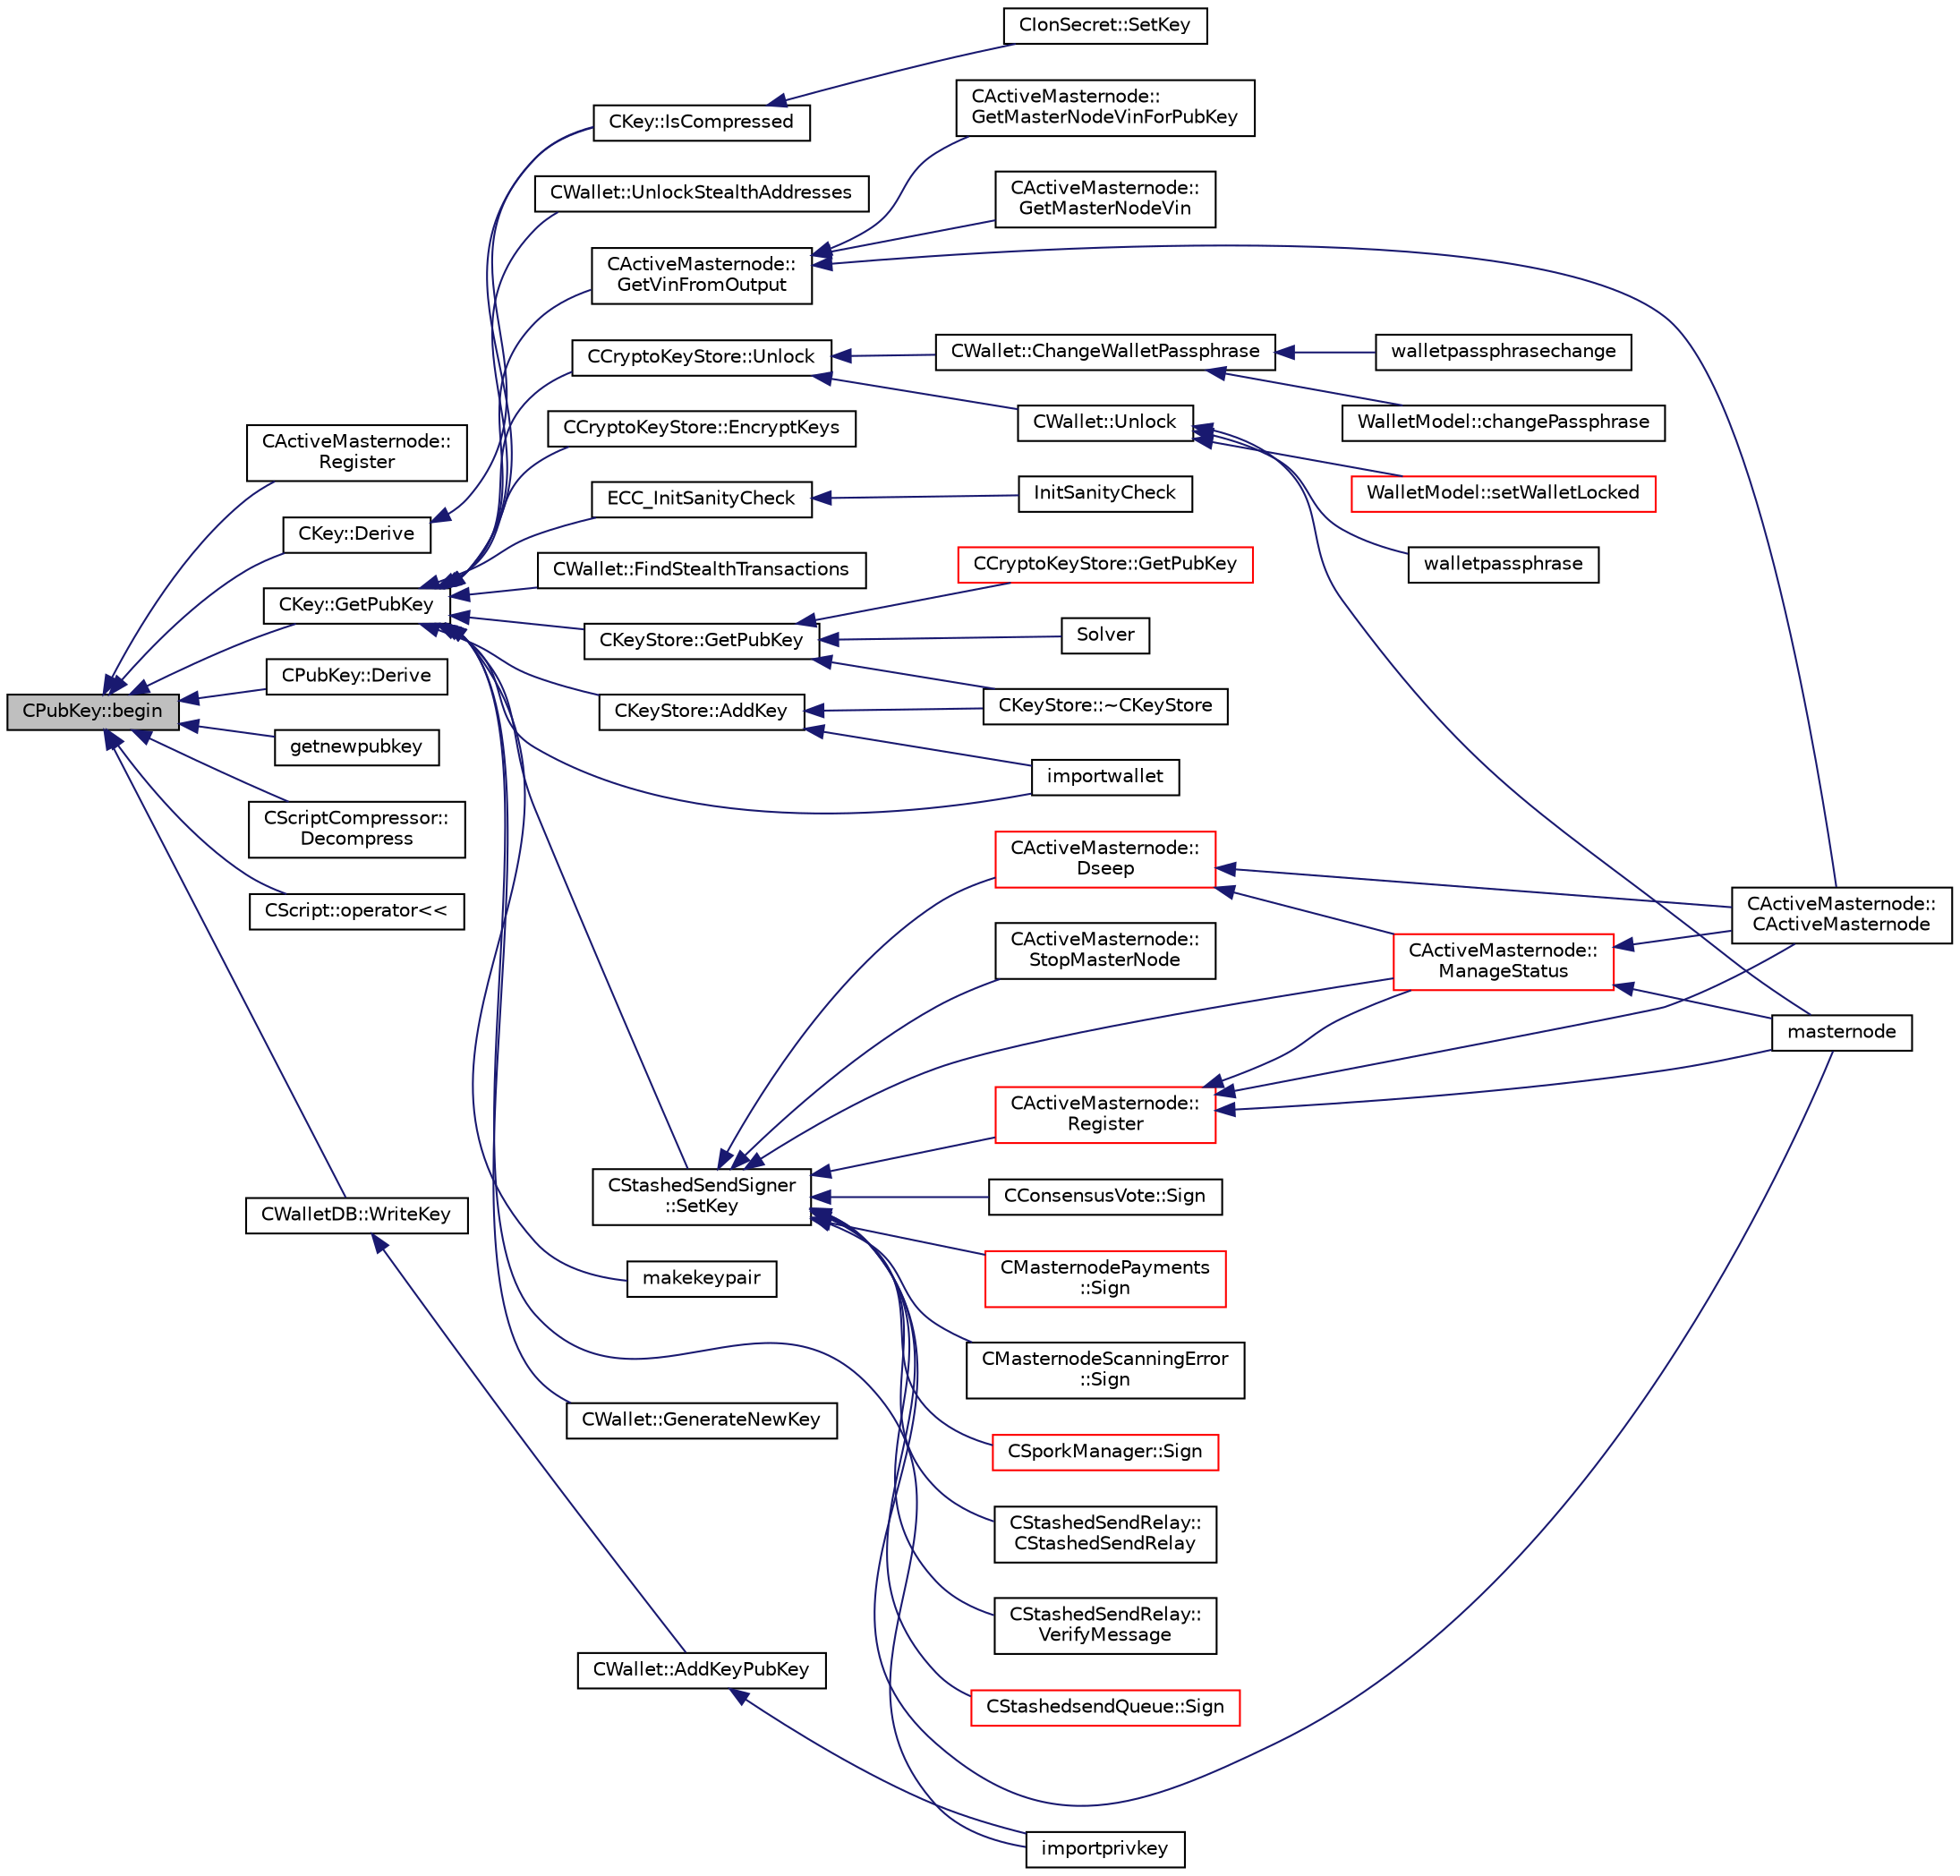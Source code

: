 digraph "CPubKey::begin"
{
  edge [fontname="Helvetica",fontsize="10",labelfontname="Helvetica",labelfontsize="10"];
  node [fontname="Helvetica",fontsize="10",shape=record];
  rankdir="LR";
  Node7 [label="CPubKey::begin",height=0.2,width=0.4,color="black", fillcolor="grey75", style="filled", fontcolor="black"];
  Node7 -> Node8 [dir="back",color="midnightblue",fontsize="10",style="solid",fontname="Helvetica"];
  Node8 [label="CActiveMasternode::\lRegister",height=0.2,width=0.4,color="black", fillcolor="white", style="filled",URL="$d9/d29/class_c_active_masternode.html#a1fd28a721112cda22fe2f9e1045cf397",tooltip="Register any Masternode. "];
  Node7 -> Node9 [dir="back",color="midnightblue",fontsize="10",style="solid",fontname="Helvetica"];
  Node9 [label="CKey::GetPubKey",height=0.2,width=0.4,color="black", fillcolor="white", style="filled",URL="$d2/d63/class_c_key.html#aa1085c59603a62db6ec776300f250337"];
  Node9 -> Node10 [dir="back",color="midnightblue",fontsize="10",style="solid",fontname="Helvetica"];
  Node10 [label="CActiveMasternode::\lGetVinFromOutput",height=0.2,width=0.4,color="black", fillcolor="white", style="filled",URL="$d9/d29/class_c_active_masternode.html#abc2ae1e24001f80ace4bbea2b6453944"];
  Node10 -> Node11 [dir="back",color="midnightblue",fontsize="10",style="solid",fontname="Helvetica"];
  Node11 [label="CActiveMasternode::\lGetMasterNodeVin",height=0.2,width=0.4,color="black", fillcolor="white", style="filled",URL="$d9/d29/class_c_active_masternode.html#adc93036b86ee9ef6abe5e0b783a51283"];
  Node10 -> Node12 [dir="back",color="midnightblue",fontsize="10",style="solid",fontname="Helvetica"];
  Node12 [label="CActiveMasternode::\lGetMasterNodeVinForPubKey",height=0.2,width=0.4,color="black", fillcolor="white", style="filled",URL="$d9/d29/class_c_active_masternode.html#ada17e6bbfd69a3acf166b49c10365da4"];
  Node10 -> Node13 [dir="back",color="midnightblue",fontsize="10",style="solid",fontname="Helvetica"];
  Node13 [label="CActiveMasternode::\lCActiveMasternode",height=0.2,width=0.4,color="black", fillcolor="white", style="filled",URL="$d9/d29/class_c_active_masternode.html#a7ffb946d1b2aad0054d3b3efce8c0543"];
  Node9 -> Node14 [dir="back",color="midnightblue",fontsize="10",style="solid",fontname="Helvetica"];
  Node14 [label="CCryptoKeyStore::Unlock",height=0.2,width=0.4,color="black", fillcolor="white", style="filled",URL="$db/dad/class_c_crypto_key_store.html#a81bd70e18aa75f566526620a74f9cd88"];
  Node14 -> Node15 [dir="back",color="midnightblue",fontsize="10",style="solid",fontname="Helvetica"];
  Node15 [label="CWallet::Unlock",height=0.2,width=0.4,color="black", fillcolor="white", style="filled",URL="$d2/de5/class_c_wallet.html#a654ae5a3a7c4c7c7bfd271f108781b40"];
  Node15 -> Node16 [dir="back",color="midnightblue",fontsize="10",style="solid",fontname="Helvetica"];
  Node16 [label="WalletModel::setWalletLocked",height=0.2,width=0.4,color="red", fillcolor="white", style="filled",URL="$d4/d27/class_wallet_model.html#a5a8b65bfaecb0813d64c733f4f34f090"];
  Node15 -> Node23 [dir="back",color="midnightblue",fontsize="10",style="solid",fontname="Helvetica"];
  Node23 [label="masternode",height=0.2,width=0.4,color="black", fillcolor="white", style="filled",URL="$d5/d6b/rpcstashedsend_8cpp.html#a30609e443aeb47c29ed0878d16b1b5e1"];
  Node15 -> Node24 [dir="back",color="midnightblue",fontsize="10",style="solid",fontname="Helvetica"];
  Node24 [label="walletpassphrase",height=0.2,width=0.4,color="black", fillcolor="white", style="filled",URL="$df/d1d/rpcwallet_8cpp.html#a733f7c70e7c18783935e6de9643c0086"];
  Node14 -> Node25 [dir="back",color="midnightblue",fontsize="10",style="solid",fontname="Helvetica"];
  Node25 [label="CWallet::ChangeWalletPassphrase",height=0.2,width=0.4,color="black", fillcolor="white", style="filled",URL="$d2/de5/class_c_wallet.html#a4abcec3066e7c462f4564c159fc15031"];
  Node25 -> Node26 [dir="back",color="midnightblue",fontsize="10",style="solid",fontname="Helvetica"];
  Node26 [label="WalletModel::changePassphrase",height=0.2,width=0.4,color="black", fillcolor="white", style="filled",URL="$d4/d27/class_wallet_model.html#a67ebff3f267b5c9973c0465184c085a4"];
  Node25 -> Node27 [dir="back",color="midnightblue",fontsize="10",style="solid",fontname="Helvetica"];
  Node27 [label="walletpassphrasechange",height=0.2,width=0.4,color="black", fillcolor="white", style="filled",URL="$df/d1d/rpcwallet_8cpp.html#a84ad884957e24688433be32a9ca70933"];
  Node9 -> Node28 [dir="back",color="midnightblue",fontsize="10",style="solid",fontname="Helvetica"];
  Node28 [label="CCryptoKeyStore::EncryptKeys",height=0.2,width=0.4,color="black", fillcolor="white", style="filled",URL="$db/dad/class_c_crypto_key_store.html#a8c0f6b63fb04193df16243c4459b7c61"];
  Node9 -> Node29 [dir="back",color="midnightblue",fontsize="10",style="solid",fontname="Helvetica"];
  Node29 [label="ECC_InitSanityCheck",height=0.2,width=0.4,color="black", fillcolor="white", style="filled",URL="$de/de5/key_8h.html#a55cc40f04bf887c1000667caccb0684a",tooltip="Check that required EC support is available at runtime. "];
  Node29 -> Node30 [dir="back",color="midnightblue",fontsize="10",style="solid",fontname="Helvetica"];
  Node30 [label="InitSanityCheck",height=0.2,width=0.4,color="black", fillcolor="white", style="filled",URL="$d0/dc9/init_8cpp.html#a878797b40fb8eb0d7f330a41d7742d11",tooltip="Sanity checks Ensure that Ion is running in a usable environment with all necessary library support..."];
  Node9 -> Node31 [dir="back",color="midnightblue",fontsize="10",style="solid",fontname="Helvetica"];
  Node31 [label="CKey::IsCompressed",height=0.2,width=0.4,color="black", fillcolor="white", style="filled",URL="$d2/d63/class_c_key.html#a96b017433a65335775cf3807d73f85ce"];
  Node31 -> Node32 [dir="back",color="midnightblue",fontsize="10",style="solid",fontname="Helvetica"];
  Node32 [label="CIonSecret::SetKey",height=0.2,width=0.4,color="black", fillcolor="white", style="filled",URL="$d3/d88/class_c_ion_secret.html#af28cc32f79cc793418e810e8ae12e25e"];
  Node9 -> Node33 [dir="back",color="midnightblue",fontsize="10",style="solid",fontname="Helvetica"];
  Node33 [label="CKeyStore::GetPubKey",height=0.2,width=0.4,color="black", fillcolor="white", style="filled",URL="$d0/dc3/class_c_key_store.html#ab83687ea4c9df138b21f6ec3e9809f42"];
  Node33 -> Node34 [dir="back",color="midnightblue",fontsize="10",style="solid",fontname="Helvetica"];
  Node34 [label="CCryptoKeyStore::GetPubKey",height=0.2,width=0.4,color="red", fillcolor="white", style="filled",URL="$db/dad/class_c_crypto_key_store.html#a20b474adfe6900bb36cd4fd6f9c31380"];
  Node33 -> Node49 [dir="back",color="midnightblue",fontsize="10",style="solid",fontname="Helvetica"];
  Node49 [label="CKeyStore::~CKeyStore",height=0.2,width=0.4,color="black", fillcolor="white", style="filled",URL="$d0/dc3/class_c_key_store.html#a9bfaef2bcd6effc467a96043f44044a0"];
  Node33 -> Node50 [dir="back",color="midnightblue",fontsize="10",style="solid",fontname="Helvetica"];
  Node50 [label="Solver",height=0.2,width=0.4,color="black", fillcolor="white", style="filled",URL="$de/d7f/script_8h.html#a8e31b29d5a654a570c493f7aa9c3abd9"];
  Node9 -> Node51 [dir="back",color="midnightblue",fontsize="10",style="solid",fontname="Helvetica"];
  Node51 [label="CKeyStore::AddKey",height=0.2,width=0.4,color="black", fillcolor="white", style="filled",URL="$d0/dc3/class_c_key_store.html#a0b4ca43724cfcc6e2ea70c0baa192750"];
  Node51 -> Node49 [dir="back",color="midnightblue",fontsize="10",style="solid",fontname="Helvetica"];
  Node51 -> Node52 [dir="back",color="midnightblue",fontsize="10",style="solid",fontname="Helvetica"];
  Node52 [label="importwallet",height=0.2,width=0.4,color="black", fillcolor="white", style="filled",URL="$dc/dbf/rpcdump_8cpp.html#a2566d5c9dd1938b74e70398cdb3ac5c1"];
  Node9 -> Node53 [dir="back",color="midnightblue",fontsize="10",style="solid",fontname="Helvetica"];
  Node53 [label="importprivkey",height=0.2,width=0.4,color="black", fillcolor="white", style="filled",URL="$dc/dbf/rpcdump_8cpp.html#a3a6fdb974fce01220a895393d444e981"];
  Node9 -> Node52 [dir="back",color="midnightblue",fontsize="10",style="solid",fontname="Helvetica"];
  Node9 -> Node54 [dir="back",color="midnightblue",fontsize="10",style="solid",fontname="Helvetica"];
  Node54 [label="makekeypair",height=0.2,width=0.4,color="black", fillcolor="white", style="filled",URL="$df/d1d/rpcwallet_8cpp.html#a99fe5f539a487e6da84f74ac47ae5ba6"];
  Node9 -> Node55 [dir="back",color="midnightblue",fontsize="10",style="solid",fontname="Helvetica"];
  Node55 [label="CStashedSendSigner\l::SetKey",height=0.2,width=0.4,color="black", fillcolor="white", style="filled",URL="$da/d0a/class_c_stashed_send_signer.html#a706eb86a74431f151080cb9e466fe6ce",tooltip="Set the private/public key values, returns true if successful. "];
  Node55 -> Node56 [dir="back",color="midnightblue",fontsize="10",style="solid",fontname="Helvetica"];
  Node56 [label="CActiveMasternode::\lManageStatus",height=0.2,width=0.4,color="red", fillcolor="white", style="filled",URL="$d9/d29/class_c_active_masternode.html#a8004b3b2100da7dcfedbd1e959633e51"];
  Node56 -> Node13 [dir="back",color="midnightblue",fontsize="10",style="solid",fontname="Helvetica"];
  Node56 -> Node23 [dir="back",color="midnightblue",fontsize="10",style="solid",fontname="Helvetica"];
  Node55 -> Node58 [dir="back",color="midnightblue",fontsize="10",style="solid",fontname="Helvetica"];
  Node58 [label="CActiveMasternode::\lStopMasterNode",height=0.2,width=0.4,color="black", fillcolor="white", style="filled",URL="$d9/d29/class_c_active_masternode.html#aa8221b9331dba267e222a84dd5d5b00d"];
  Node55 -> Node59 [dir="back",color="midnightblue",fontsize="10",style="solid",fontname="Helvetica"];
  Node59 [label="CActiveMasternode::\lDseep",height=0.2,width=0.4,color="red", fillcolor="white", style="filled",URL="$d9/d29/class_c_active_masternode.html#af217e0c05aee3315421a8760db6a7a6c"];
  Node59 -> Node56 [dir="back",color="midnightblue",fontsize="10",style="solid",fontname="Helvetica"];
  Node59 -> Node13 [dir="back",color="midnightblue",fontsize="10",style="solid",fontname="Helvetica"];
  Node55 -> Node61 [dir="back",color="midnightblue",fontsize="10",style="solid",fontname="Helvetica"];
  Node61 [label="CActiveMasternode::\lRegister",height=0.2,width=0.4,color="red", fillcolor="white", style="filled",URL="$d9/d29/class_c_active_masternode.html#aacd8f048772ab4f9908c11d29727063d",tooltip="Register remote Masternode. "];
  Node61 -> Node56 [dir="back",color="midnightblue",fontsize="10",style="solid",fontname="Helvetica"];
  Node61 -> Node13 [dir="back",color="midnightblue",fontsize="10",style="solid",fontname="Helvetica"];
  Node61 -> Node23 [dir="back",color="midnightblue",fontsize="10",style="solid",fontname="Helvetica"];
  Node55 -> Node64 [dir="back",color="midnightblue",fontsize="10",style="solid",fontname="Helvetica"];
  Node64 [label="CConsensusVote::Sign",height=0.2,width=0.4,color="black", fillcolor="white", style="filled",URL="$dc/da2/class_c_consensus_vote.html#a687495887aa75f5d5bb70f93ecb820d0"];
  Node55 -> Node65 [dir="back",color="midnightblue",fontsize="10",style="solid",fontname="Helvetica"];
  Node65 [label="CMasternodePayments\l::Sign",height=0.2,width=0.4,color="red", fillcolor="white", style="filled",URL="$dc/d9a/class_c_masternode_payments.html#a7d04afdf936b8de605ab6f478c7fad51"];
  Node55 -> Node68 [dir="back",color="midnightblue",fontsize="10",style="solid",fontname="Helvetica"];
  Node68 [label="CMasternodeScanningError\l::Sign",height=0.2,width=0.4,color="black", fillcolor="white", style="filled",URL="$d0/de7/class_c_masternode_scanning_error.html#afdc8ec9b08767cdf3c6a6cc819af7d09"];
  Node55 -> Node23 [dir="back",color="midnightblue",fontsize="10",style="solid",fontname="Helvetica"];
  Node55 -> Node69 [dir="back",color="midnightblue",fontsize="10",style="solid",fontname="Helvetica"];
  Node69 [label="CSporkManager::Sign",height=0.2,width=0.4,color="red", fillcolor="white", style="filled",URL="$d2/d5e/class_c_spork_manager.html#adf1b5d40f378c4bd3a5ea31905b11f30"];
  Node55 -> Node75 [dir="back",color="midnightblue",fontsize="10",style="solid",fontname="Helvetica"];
  Node75 [label="CStashedSendRelay::\lCStashedSendRelay",height=0.2,width=0.4,color="black", fillcolor="white", style="filled",URL="$d2/d25/class_c_stashed_send_relay.html#ac4f08ff3af1c8730a259abe6dc0972f5"];
  Node55 -> Node76 [dir="back",color="midnightblue",fontsize="10",style="solid",fontname="Helvetica"];
  Node76 [label="CStashedSendRelay::\lVerifyMessage",height=0.2,width=0.4,color="black", fillcolor="white", style="filled",URL="$d2/d25/class_c_stashed_send_relay.html#afbd1e6eeec3e89109d9fcb0d899da517"];
  Node55 -> Node77 [dir="back",color="midnightblue",fontsize="10",style="solid",fontname="Helvetica"];
  Node77 [label="CStashedsendQueue::Sign",height=0.2,width=0.4,color="red", fillcolor="white", style="filled",URL="$dd/d34/class_c_stashedsend_queue.html#a781354a3071b29fbf76df2353919933c",tooltip="Sign this Stashedsend transaction. "];
  Node9 -> Node79 [dir="back",color="midnightblue",fontsize="10",style="solid",fontname="Helvetica"];
  Node79 [label="CWallet::GenerateNewKey",height=0.2,width=0.4,color="black", fillcolor="white", style="filled",URL="$d2/de5/class_c_wallet.html#a061fe7f54f80ec40f856b3e6365c2f4a"];
  Node9 -> Node80 [dir="back",color="midnightblue",fontsize="10",style="solid",fontname="Helvetica"];
  Node80 [label="CWallet::UnlockStealthAddresses",height=0.2,width=0.4,color="black", fillcolor="white", style="filled",URL="$d2/de5/class_c_wallet.html#ac45af0632ea59c56295d3158b7387f33"];
  Node9 -> Node81 [dir="back",color="midnightblue",fontsize="10",style="solid",fontname="Helvetica"];
  Node81 [label="CWallet::FindStealthTransactions",height=0.2,width=0.4,color="black", fillcolor="white", style="filled",URL="$d2/de5/class_c_wallet.html#a5d0e2025dc7a87a0406be272b80509ee"];
  Node7 -> Node82 [dir="back",color="midnightblue",fontsize="10",style="solid",fontname="Helvetica"];
  Node82 [label="CKey::Derive",height=0.2,width=0.4,color="black", fillcolor="white", style="filled",URL="$d2/d63/class_c_key.html#a5166e6f49c17c3ad47ac0fa89305307b"];
  Node82 -> Node31 [dir="back",color="midnightblue",fontsize="10",style="solid",fontname="Helvetica"];
  Node7 -> Node83 [dir="back",color="midnightblue",fontsize="10",style="solid",fontname="Helvetica"];
  Node83 [label="CPubKey::Derive",height=0.2,width=0.4,color="black", fillcolor="white", style="filled",URL="$da/d4e/class_c_pub_key.html#a6e70269c1be731ace2fce8bfba9a0c36"];
  Node7 -> Node84 [dir="back",color="midnightblue",fontsize="10",style="solid",fontname="Helvetica"];
  Node84 [label="getnewpubkey",height=0.2,width=0.4,color="black", fillcolor="white", style="filled",URL="$df/d1d/rpcwallet_8cpp.html#a3f3bb4d519074126a20dd609a6886a72"];
  Node7 -> Node85 [dir="back",color="midnightblue",fontsize="10",style="solid",fontname="Helvetica"];
  Node85 [label="CScriptCompressor::\lDecompress",height=0.2,width=0.4,color="black", fillcolor="white", style="filled",URL="$d3/dfb/class_c_script_compressor.html#a1feb663ddab3a45218c7cb02f2a25717"];
  Node7 -> Node86 [dir="back",color="midnightblue",fontsize="10",style="solid",fontname="Helvetica"];
  Node86 [label="CScript::operator\<\<",height=0.2,width=0.4,color="black", fillcolor="white", style="filled",URL="$d9/d4b/class_c_script.html#a90ca62e4cd7e8c6e90a397f42d6b0564"];
  Node7 -> Node87 [dir="back",color="midnightblue",fontsize="10",style="solid",fontname="Helvetica"];
  Node87 [label="CWalletDB::WriteKey",height=0.2,width=0.4,color="black", fillcolor="white", style="filled",URL="$d4/d90/class_c_wallet_d_b.html#a7ebef5e0c7f604aa2159ba96d527e3a2"];
  Node87 -> Node88 [dir="back",color="midnightblue",fontsize="10",style="solid",fontname="Helvetica"];
  Node88 [label="CWallet::AddKeyPubKey",height=0.2,width=0.4,color="black", fillcolor="white", style="filled",URL="$d2/de5/class_c_wallet.html#a3240da36cd717146296969227a3e0bd5"];
  Node88 -> Node53 [dir="back",color="midnightblue",fontsize="10",style="solid",fontname="Helvetica"];
}
